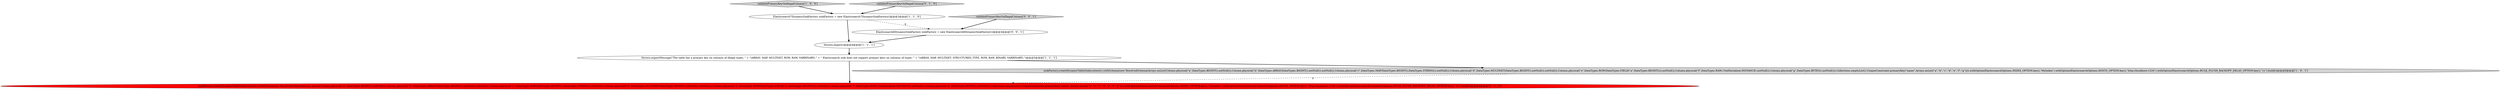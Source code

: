 digraph {
4 [style = filled, label = "validatePrimaryKeyOnIllegalColumn['1', '0', '0']", fillcolor = lightgray, shape = diamond image = "AAA0AAABBB1BBB"];
5 [style = filled, label = "sinkFactory.createDynamicTableSink(context().withSchema(new ResolvedSchema(Arrays.asList(Column.physical(\"a\",DataTypes.BIGINT().notNull()),Column.physical(\"b\",DataTypes.ARRAY(DataTypes.BIGINT().notNull()).notNull()),Column.physical(\"c\",DataTypes.MAP(DataTypes.BIGINT(),DataTypes.STRING()).notNull()),Column.physical(\"d\",DataTypes.MULTISET(DataTypes.BIGINT().notNull()).notNull()),Column.physical(\"e\",DataTypes.ROW(DataTypes.FIELD(\"a\",DataTypes.BIGINT())).notNull()),Column.physical(\"f\",DataTypes.RAW(,VoidSerializer.INSTANCE).notNull()),Column.physical(\"g\",DataTypes.BYTES().notNull())),Collections.emptyList(),UniqueConstraint.primaryKey(\"name\",Arrays.asList(\"a\",\"b\",\"c\",\"d\",\"e\",\"f\",\"g\")))).withOption(ElasticsearchConnectorOptions.INDEX_OPTION.key(),\"MyIndex\").withOption(ElasticsearchConnectorOptions.HOSTS_OPTION.key(),\"http://localhost:1234\").withOption(ElasticsearchConnectorOptions.BULK_FLUSH_BACKOFF_DELAY_OPTION.key(),\"1s\").build())@@@6@@@['0', '1', '0']", fillcolor = red, shape = ellipse image = "AAA1AAABBB2BBB"];
7 [style = filled, label = "Elasticsearch6DynamicSinkFactory sinkFactory = new Elasticsearch6DynamicSinkFactory()@@@3@@@['0', '0', '1']", fillcolor = white, shape = ellipse image = "AAA0AAABBB3BBB"];
3 [style = filled, label = "thrown.expectMessage(\"The table has a primary key on columns of illegal types: \" + \"(ARRAY, MAP, MULTISET, ROW, RAW, VARBINARY(.\" + \" Elasticsearch sink does not support primary keys on columns of types: \" + \"(ARRAY, MAP, MULTISET, STRUCTURED_TYPE, ROW, RAW, BINARY, VARBINARY(.\")@@@5@@@['1', '1', '1']", fillcolor = white, shape = ellipse image = "AAA0AAABBB1BBB"];
1 [style = filled, label = "sinkFactory.createDynamicTableSink(context().withSchema(new ResolvedSchema(Arrays.asList(Column.physical(\"a\",DataTypes.BIGINT().notNull()),Column.physical(\"b\",DataTypes.ARRAY(DataTypes.BIGINT().notNull()).notNull()),Column.physical(\"c\",DataTypes.MAP(DataTypes.BIGINT(),DataTypes.STRING()).notNull()),Column.physical(\"d\",DataTypes.MULTISET(DataTypes.BIGINT().notNull()).notNull()),Column.physical(\"e\",DataTypes.ROW(DataTypes.FIELD(\"a\",DataTypes.BIGINT())).notNull()),Column.physical(\"f\",DataTypes.RAW(,VoidSerializer.INSTANCE).notNull()),Column.physical(\"g\",DataTypes.BYTES().notNull())),Collections.emptyList(),UniqueConstraint.primaryKey(\"name\",Arrays.asList(\"a\",\"b\",\"c\",\"d\",\"e\",\"f\",\"g\")))).withOption(ElasticsearchOptions.INDEX_OPTION.key(),\"MyIndex\").withOption(ElasticsearchOptions.HOSTS_OPTION.key(),\"http://localhost:1234\").withOption(ElasticsearchOptions.BULK_FLUSH_BACKOFF_DELAY_OPTION.key(),\"1s\").build())@@@6@@@['1', '0', '1']", fillcolor = lightgray, shape = ellipse image = "AAA0AAABBB1BBB"];
2 [style = filled, label = "Elasticsearch7DynamicSinkFactory sinkFactory = new Elasticsearch7DynamicSinkFactory()@@@3@@@['1', '1', '0']", fillcolor = white, shape = ellipse image = "AAA0AAABBB1BBB"];
6 [style = filled, label = "validatePrimaryKeyOnIllegalColumn['0', '1', '0']", fillcolor = lightgray, shape = diamond image = "AAA0AAABBB2BBB"];
8 [style = filled, label = "validatePrimaryKeyOnIllegalColumn['0', '0', '1']", fillcolor = lightgray, shape = diamond image = "AAA0AAABBB3BBB"];
0 [style = filled, label = "thrown.expect()@@@4@@@['1', '1', '1']", fillcolor = white, shape = ellipse image = "AAA0AAABBB1BBB"];
0->3 [style = bold, label=""];
3->5 [style = bold, label=""];
2->0 [style = bold, label=""];
7->0 [style = bold, label=""];
4->2 [style = bold, label=""];
1->5 [style = dashed, label="0"];
3->1 [style = bold, label=""];
2->7 [style = dashed, label="0"];
8->7 [style = bold, label=""];
6->2 [style = bold, label=""];
}
